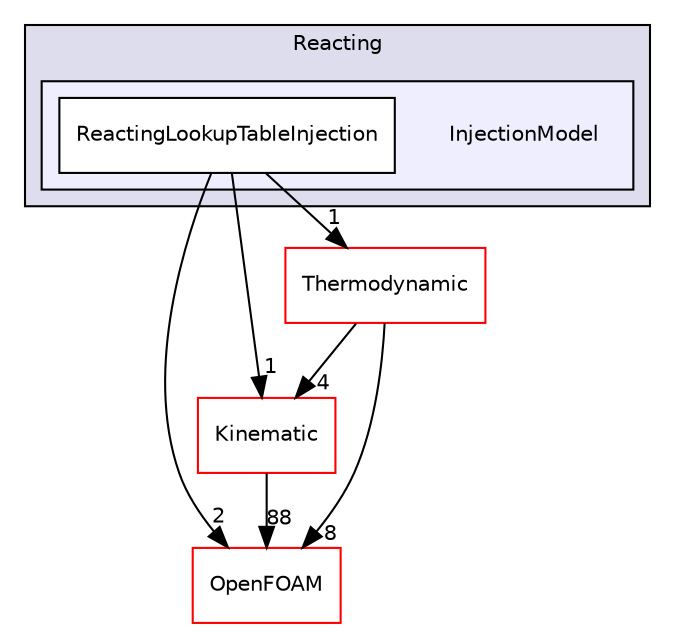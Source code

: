 digraph "src/lagrangian/intermediate/submodels/Reacting/InjectionModel" {
  bgcolor=transparent;
  compound=true
  node [ fontsize="10", fontname="Helvetica"];
  edge [ labelfontsize="10", labelfontname="Helvetica"];
  subgraph clusterdir_32fe46b8d3399a01c9ad390919e91809 {
    graph [ bgcolor="#ddddee", pencolor="black", label="Reacting" fontname="Helvetica", fontsize="10", URL="dir_32fe46b8d3399a01c9ad390919e91809.html"]
  subgraph clusterdir_99cea6cd39e818ee5c6cd7c6b4076848 {
    graph [ bgcolor="#eeeeff", pencolor="black", label="" URL="dir_99cea6cd39e818ee5c6cd7c6b4076848.html"];
    dir_99cea6cd39e818ee5c6cd7c6b4076848 [shape=plaintext label="InjectionModel"];
    dir_b46cafb7bd5dfe91616c78d581025ca4 [shape=box label="ReactingLookupTableInjection" color="black" fillcolor="white" style="filled" URL="dir_b46cafb7bd5dfe91616c78d581025ca4.html"];
  }
  }
  dir_280ce042c33ce1e00a1fb89491254772 [shape=box label="Kinematic" color="red" URL="dir_280ce042c33ce1e00a1fb89491254772.html"];
  dir_c5473ff19b20e6ec4dfe5c310b3778a8 [shape=box label="OpenFOAM" color="red" URL="dir_c5473ff19b20e6ec4dfe5c310b3778a8.html"];
  dir_1eb96833a2ea895c5b0d51c02e19e221 [shape=box label="Thermodynamic" color="red" URL="dir_1eb96833a2ea895c5b0d51c02e19e221.html"];
  dir_b46cafb7bd5dfe91616c78d581025ca4->dir_280ce042c33ce1e00a1fb89491254772 [headlabel="1", labeldistance=1.5 headhref="dir_001637_001538.html"];
  dir_b46cafb7bd5dfe91616c78d581025ca4->dir_c5473ff19b20e6ec4dfe5c310b3778a8 [headlabel="2", labeldistance=1.5 headhref="dir_001637_001927.html"];
  dir_b46cafb7bd5dfe91616c78d581025ca4->dir_1eb96833a2ea895c5b0d51c02e19e221 [headlabel="1", labeldistance=1.5 headhref="dir_001637_001656.html"];
  dir_280ce042c33ce1e00a1fb89491254772->dir_c5473ff19b20e6ec4dfe5c310b3778a8 [headlabel="88", labeldistance=1.5 headhref="dir_001538_001927.html"];
  dir_1eb96833a2ea895c5b0d51c02e19e221->dir_280ce042c33ce1e00a1fb89491254772 [headlabel="4", labeldistance=1.5 headhref="dir_001656_001538.html"];
  dir_1eb96833a2ea895c5b0d51c02e19e221->dir_c5473ff19b20e6ec4dfe5c310b3778a8 [headlabel="8", labeldistance=1.5 headhref="dir_001656_001927.html"];
}
